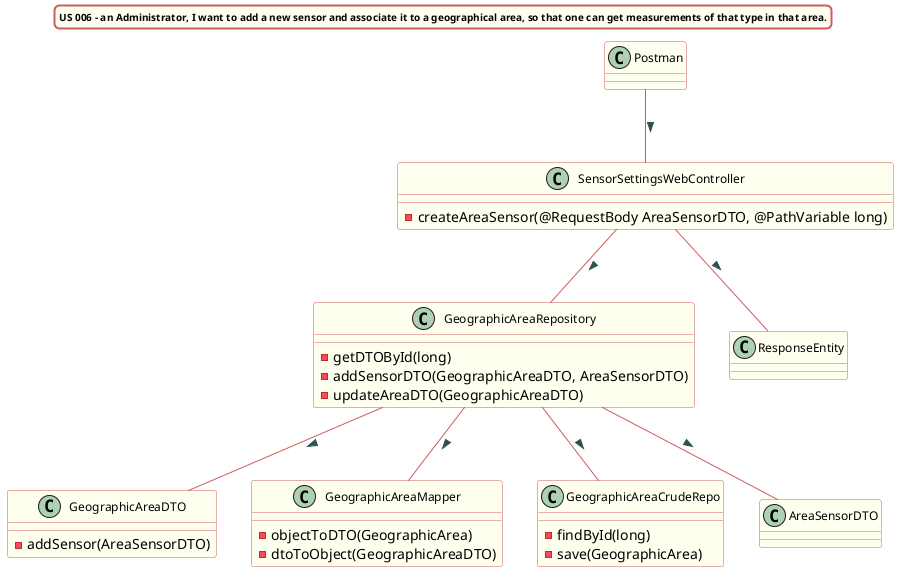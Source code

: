 @startuml

title US 006 - an Administrator, I want to add a new sensor and associate it to a geographical area, so that one can get measurements of that type in that area.
skinparam titleBorderRoundCorner 10
skinparam titleBorderThickness 2
skinparam titleBorderColor indianred
skinparam titleBackgroundColor ivory
skinparam FontName verdana
skinparam titleFontSize 10


skinparam class {
  BorderColor indianred
  BackgroundColor indianred
  BackgroundColor ivory
   roundcorner 10
   ArrowFontName Verdana
   ArrowColor indianred
   ArrowFontColor darkslategrey
   FontSize 12
}

class SensorSettingsWebController
class GeographicAreaDTO
class GeographicAreaRepository
class ResponseEntity
class GeographicAreaMapper
class GeographicAreaCrudeRepo
class AreaSensorDTO

Postman -- SensorSettingsWebController : >
SensorSettingsWebController -- ResponseEntity : >
SensorSettingsWebController -- GeographicAreaRepository : >
GeographicAreaRepository -- GeographicAreaDTO : >
GeographicAreaRepository -- GeographicAreaMapper : >
GeographicAreaRepository -- AreaSensorDTO : >
GeographicAreaRepository -- GeographicAreaCrudeRepo : >



class SensorSettingsWebController {
-createAreaSensor(@RequestBody AreaSensorDTO, @PathVariable long)
}

class GeographicAreaRepository {
- getDTOById(long)
- addSensorDTO(GeographicAreaDTO, AreaSensorDTO)
- updateAreaDTO(GeographicAreaDTO)
}

class GeographicAreaCrudeRepo {
- findById(long)
- save(GeographicArea)
}

class GeographicAreaMapper{
-objectToDTO(GeographicArea)
-dtoToObject(GeographicAreaDTO)
}

class GeographicAreaDTO{
-addSensor(AreaSensorDTO)
}

@enduml